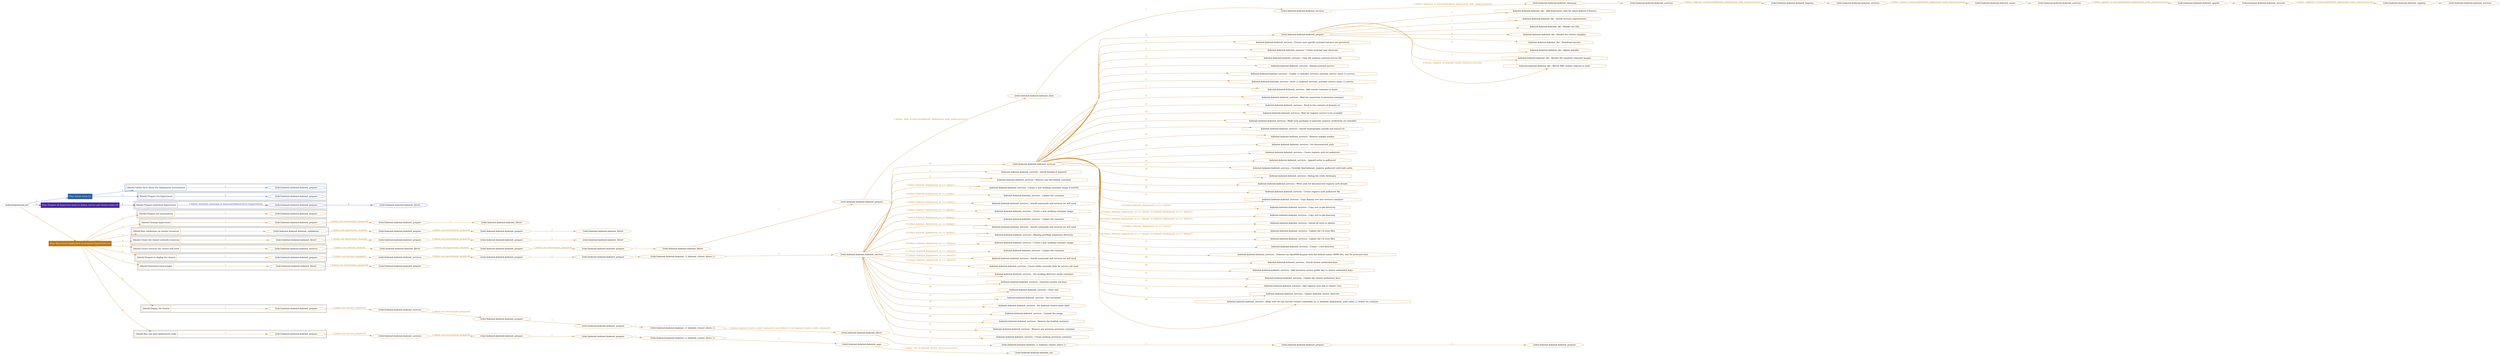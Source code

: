 digraph {
	graph [concentrate=true ordering=in rankdir=LR ratio=fill]
	edge [esep=5 sep=10]
	"kubeinit/playbook.yml" [id=root_node style=dotted]
	play_d1a417ca [label="Play: Initial setup (1)" color="#2660a6" fontcolor="#ffffff" id=play_d1a417ca shape=box style=filled tooltip=localhost]
	"kubeinit/playbook.yml" -> play_d1a417ca [label="1 " color="#2660a6" fontcolor="#2660a6" id=edge_9ac22b1f labeltooltip="1 " tooltip="1 "]
	subgraph "kubeinit.kubeinit.kubeinit_prepare" {
		role_f013514a [label="[role] kubeinit.kubeinit.kubeinit_prepare" color="#2660a6" id=role_f013514a tooltip="kubeinit.kubeinit.kubeinit_prepare"]
	}
	subgraph "kubeinit.kubeinit.kubeinit_prepare" {
		role_ce032a82 [label="[role] kubeinit.kubeinit.kubeinit_prepare" color="#2660a6" id=role_ce032a82 tooltip="kubeinit.kubeinit.kubeinit_prepare"]
	}
	subgraph "Play: Initial setup (1)" {
		play_d1a417ca -> block_bb28e312 [label=1 color="#2660a6" fontcolor="#2660a6" id=edge_906eb0ee labeltooltip=1 tooltip=1]
		subgraph cluster_block_bb28e312 {
			block_bb28e312 [label="[block] Gather facts about the deployment environment" color="#2660a6" id=block_bb28e312 labeltooltip="Gather facts about the deployment environment" shape=box tooltip="Gather facts about the deployment environment"]
			block_bb28e312 -> role_f013514a [label="1 " color="#2660a6" fontcolor="#2660a6" id=edge_a0794f05 labeltooltip="1 " tooltip="1 "]
		}
		play_d1a417ca -> block_343ea423 [label=2 color="#2660a6" fontcolor="#2660a6" id=edge_5ce91ee9 labeltooltip=2 tooltip=2]
		subgraph cluster_block_343ea423 {
			block_343ea423 [label="[block] Prepare the hypervisors" color="#2660a6" id=block_343ea423 labeltooltip="Prepare the hypervisors" shape=box tooltip="Prepare the hypervisors"]
			block_343ea423 -> role_ce032a82 [label="1 " color="#2660a6" fontcolor="#2660a6" id=edge_d4db0c37 labeltooltip="1 " tooltip="1 "]
		}
	}
	play_4a6db826 [label="Play: Prepare all hypervisor hosts to deploy service and cluster nodes (0)" color="#4724a8" fontcolor="#ffffff" id=play_4a6db826 shape=box style=filled tooltip="Play: Prepare all hypervisor hosts to deploy service and cluster nodes (0)"]
	"kubeinit/playbook.yml" -> play_4a6db826 [label="2 " color="#4724a8" fontcolor="#4724a8" id=edge_abadcaf1 labeltooltip="2 " tooltip="2 "]
	subgraph "kubeinit.kubeinit.kubeinit_libvirt" {
		role_4e35cb6a [label="[role] kubeinit.kubeinit.kubeinit_libvirt" color="#4724a8" id=role_4e35cb6a tooltip="kubeinit.kubeinit.kubeinit_libvirt"]
	}
	subgraph "kubeinit.kubeinit.kubeinit_prepare" {
		role_6552f05c [label="[role] kubeinit.kubeinit.kubeinit_prepare" color="#4724a8" id=role_6552f05c tooltip="kubeinit.kubeinit.kubeinit_prepare"]
		role_6552f05c -> role_4e35cb6a [label="1 " color="#4724a8" fontcolor="#4724a8" id=edge_49eaf62c labeltooltip="1 " tooltip="1 "]
	}
	subgraph "Play: Prepare all hypervisor hosts to deploy service and cluster nodes (0)" {
		play_4a6db826 -> block_adbc31cf [label=1 color="#4724a8" fontcolor="#4724a8" id=edge_2f7c8696 labeltooltip=1 tooltip=1]
		subgraph cluster_block_adbc31cf {
			block_adbc31cf [label="[block] Prepare individual hypervisors" color="#4724a8" id=block_adbc31cf labeltooltip="Prepare individual hypervisors" shape=box tooltip="Prepare individual hypervisors"]
			block_adbc31cf -> role_6552f05c [label="1 [when: inventory_hostname in hostvars['kubeinit-facts'].hypervisors]" color="#4724a8" fontcolor="#4724a8" id=edge_50b0e6ad labeltooltip="1 [when: inventory_hostname in hostvars['kubeinit-facts'].hypervisors]" tooltip="1 [when: inventory_hostname in hostvars['kubeinit-facts'].hypervisors]"]
		}
	}
	play_9275c2c0 [label="Play: Run cluster deployment on prepared hypervisors (1)" color="#bf790d" fontcolor="#ffffff" id=play_9275c2c0 shape=box style=filled tooltip=localhost]
	"kubeinit/playbook.yml" -> play_9275c2c0 [label="3 " color="#bf790d" fontcolor="#bf790d" id=edge_8f35519a labeltooltip="3 " tooltip="3 "]
	subgraph "kubeinit.kubeinit.kubeinit_prepare" {
		role_8e9dc48c [label="[role] kubeinit.kubeinit.kubeinit_prepare" color="#bf790d" id=role_8e9dc48c tooltip="kubeinit.kubeinit.kubeinit_prepare"]
	}
	subgraph "kubeinit.kubeinit.kubeinit_libvirt" {
		role_ebea416b [label="[role] kubeinit.kubeinit.kubeinit_libvirt" color="#bf790d" id=role_ebea416b tooltip="kubeinit.kubeinit.kubeinit_libvirt"]
	}
	subgraph "kubeinit.kubeinit.kubeinit_prepare" {
		role_ac2c7cbf [label="[role] kubeinit.kubeinit.kubeinit_prepare" color="#bf790d" id=role_ac2c7cbf tooltip="kubeinit.kubeinit.kubeinit_prepare"]
		role_ac2c7cbf -> role_ebea416b [label="1 " color="#bf790d" fontcolor="#bf790d" id=edge_0bdf7dee labeltooltip="1 " tooltip="1 "]
	}
	subgraph "kubeinit.kubeinit.kubeinit_prepare" {
		role_3e6cc435 [label="[role] kubeinit.kubeinit.kubeinit_prepare" color="#bf790d" id=role_3e6cc435 tooltip="kubeinit.kubeinit.kubeinit_prepare"]
		role_3e6cc435 -> role_ac2c7cbf [label="1 [when: not environment_prepared]" color="#bf790d" fontcolor="#bf790d" id=edge_4f0d7220 labeltooltip="1 [when: not environment_prepared]" tooltip="1 [when: not environment_prepared]"]
	}
	subgraph "kubeinit.kubeinit.kubeinit_libvirt" {
		role_046b2318 [label="[role] kubeinit.kubeinit.kubeinit_libvirt" color="#bf790d" id=role_046b2318 tooltip="kubeinit.kubeinit.kubeinit_libvirt"]
	}
	subgraph "kubeinit.kubeinit.kubeinit_prepare" {
		role_091b2afd [label="[role] kubeinit.kubeinit.kubeinit_prepare" color="#bf790d" id=role_091b2afd tooltip="kubeinit.kubeinit.kubeinit_prepare"]
		role_091b2afd -> role_046b2318 [label="1 " color="#bf790d" fontcolor="#bf790d" id=edge_e05f3675 labeltooltip="1 " tooltip="1 "]
	}
	subgraph "kubeinit.kubeinit.kubeinit_prepare" {
		role_030a5e5b [label="[role] kubeinit.kubeinit.kubeinit_prepare" color="#bf790d" id=role_030a5e5b tooltip="kubeinit.kubeinit.kubeinit_prepare"]
		role_030a5e5b -> role_091b2afd [label="1 [when: not environment_prepared]" color="#bf790d" fontcolor="#bf790d" id=edge_ba5cae65 labeltooltip="1 [when: not environment_prepared]" tooltip="1 [when: not environment_prepared]"]
	}
	subgraph "kubeinit.kubeinit.kubeinit_validations" {
		role_52b10562 [label="[role] kubeinit.kubeinit.kubeinit_validations" color="#bf790d" id=role_52b10562 tooltip="kubeinit.kubeinit.kubeinit_validations"]
		role_52b10562 -> role_030a5e5b [label="1 [when: not hypervisors_cleaned]" color="#bf790d" fontcolor="#bf790d" id=edge_42da62bf labeltooltip="1 [when: not hypervisors_cleaned]" tooltip="1 [when: not hypervisors_cleaned]"]
	}
	subgraph "kubeinit.kubeinit.kubeinit_libvirt" {
		role_626482ca [label="[role] kubeinit.kubeinit.kubeinit_libvirt" color="#bf790d" id=role_626482ca tooltip="kubeinit.kubeinit.kubeinit_libvirt"]
	}
	subgraph "kubeinit.kubeinit.kubeinit_prepare" {
		role_51a92634 [label="[role] kubeinit.kubeinit.kubeinit_prepare" color="#bf790d" id=role_51a92634 tooltip="kubeinit.kubeinit.kubeinit_prepare"]
		role_51a92634 -> role_626482ca [label="1 " color="#bf790d" fontcolor="#bf790d" id=edge_c1b79782 labeltooltip="1 " tooltip="1 "]
	}
	subgraph "kubeinit.kubeinit.kubeinit_prepare" {
		role_32e736f0 [label="[role] kubeinit.kubeinit.kubeinit_prepare" color="#bf790d" id=role_32e736f0 tooltip="kubeinit.kubeinit.kubeinit_prepare"]
		role_32e736f0 -> role_51a92634 [label="1 [when: not environment_prepared]" color="#bf790d" fontcolor="#bf790d" id=edge_783d7b3c labeltooltip="1 [when: not environment_prepared]" tooltip="1 [when: not environment_prepared]"]
	}
	subgraph "kubeinit.kubeinit.kubeinit_libvirt" {
		role_b76f21e0 [label="[role] kubeinit.kubeinit.kubeinit_libvirt" color="#bf790d" id=role_b76f21e0 tooltip="kubeinit.kubeinit.kubeinit_libvirt"]
		role_b76f21e0 -> role_32e736f0 [label="1 [when: not hypervisors_cleaned]" color="#bf790d" fontcolor="#bf790d" id=edge_ffe32cf1 labeltooltip="1 [when: not hypervisors_cleaned]" tooltip="1 [when: not hypervisors_cleaned]"]
	}
	subgraph "kubeinit.kubeinit.kubeinit_services" {
		role_b19c0fb1 [label="[role] kubeinit.kubeinit.kubeinit_services" color="#bf790d" id=role_b19c0fb1 tooltip="kubeinit.kubeinit.kubeinit_services"]
	}
	subgraph "kubeinit.kubeinit.kubeinit_registry" {
		role_b717af12 [label="[role] kubeinit.kubeinit.kubeinit_registry" color="#bf790d" id=role_b717af12 tooltip="kubeinit.kubeinit.kubeinit_registry"]
		role_b717af12 -> role_b19c0fb1 [label="1 " color="#bf790d" fontcolor="#bf790d" id=edge_53009126 labeltooltip="1 " tooltip="1 "]
	}
	subgraph "kubeinit.kubeinit.kubeinit_services" {
		role_e7aaaf78 [label="[role] kubeinit.kubeinit.kubeinit_services" color="#bf790d" id=role_e7aaaf78 tooltip="kubeinit.kubeinit.kubeinit_services"]
		role_e7aaaf78 -> role_b717af12 [label="1 [when: 'registry' in hostvars[kubeinit_deployment_node_name].services]" color="#bf790d" fontcolor="#bf790d" id=edge_71e0df00 labeltooltip="1 [when: 'registry' in hostvars[kubeinit_deployment_node_name].services]" tooltip="1 [when: 'registry' in hostvars[kubeinit_deployment_node_name].services]"]
	}
	subgraph "kubeinit.kubeinit.kubeinit_apache" {
		role_cfb25618 [label="[role] kubeinit.kubeinit.kubeinit_apache" color="#bf790d" id=role_cfb25618 tooltip="kubeinit.kubeinit.kubeinit_apache"]
		role_cfb25618 -> role_e7aaaf78 [label="1 " color="#bf790d" fontcolor="#bf790d" id=edge_5fd8f7d4 labeltooltip="1 " tooltip="1 "]
	}
	subgraph "kubeinit.kubeinit.kubeinit_services" {
		role_fb95f319 [label="[role] kubeinit.kubeinit.kubeinit_services" color="#bf790d" id=role_fb95f319 tooltip="kubeinit.kubeinit.kubeinit_services"]
		role_fb95f319 -> role_cfb25618 [label="1 [when: 'apache' in hostvars[kubeinit_deployment_node_name].services]" color="#bf790d" fontcolor="#bf790d" id=edge_78350635 labeltooltip="1 [when: 'apache' in hostvars[kubeinit_deployment_node_name].services]" tooltip="1 [when: 'apache' in hostvars[kubeinit_deployment_node_name].services]"]
	}
	subgraph "kubeinit.kubeinit.kubeinit_nexus" {
		role_eafdd5a3 [label="[role] kubeinit.kubeinit.kubeinit_nexus" color="#bf790d" id=role_eafdd5a3 tooltip="kubeinit.kubeinit.kubeinit_nexus"]
		role_eafdd5a3 -> role_fb95f319 [label="1 " color="#bf790d" fontcolor="#bf790d" id=edge_ccb96047 labeltooltip="1 " tooltip="1 "]
	}
	subgraph "kubeinit.kubeinit.kubeinit_services" {
		role_663c6072 [label="[role] kubeinit.kubeinit.kubeinit_services" color="#bf790d" id=role_663c6072 tooltip="kubeinit.kubeinit.kubeinit_services"]
		role_663c6072 -> role_eafdd5a3 [label="1 [when: 'nexus' in hostvars[kubeinit_deployment_node_name].services]" color="#bf790d" fontcolor="#bf790d" id=edge_cf9dca63 labeltooltip="1 [when: 'nexus' in hostvars[kubeinit_deployment_node_name].services]" tooltip="1 [when: 'nexus' in hostvars[kubeinit_deployment_node_name].services]"]
	}
	subgraph "kubeinit.kubeinit.kubeinit_haproxy" {
		role_e9f50c75 [label="[role] kubeinit.kubeinit.kubeinit_haproxy" color="#bf790d" id=role_e9f50c75 tooltip="kubeinit.kubeinit.kubeinit_haproxy"]
		role_e9f50c75 -> role_663c6072 [label="1 " color="#bf790d" fontcolor="#bf790d" id=edge_6572233c labeltooltip="1 " tooltip="1 "]
	}
	subgraph "kubeinit.kubeinit.kubeinit_services" {
		role_c61cfacc [label="[role] kubeinit.kubeinit.kubeinit_services" color="#bf790d" id=role_c61cfacc tooltip="kubeinit.kubeinit.kubeinit_services"]
		role_c61cfacc -> role_e9f50c75 [label="1 [when: 'haproxy' in hostvars[kubeinit_deployment_node_name].services]" color="#bf790d" fontcolor="#bf790d" id=edge_64f51462 labeltooltip="1 [when: 'haproxy' in hostvars[kubeinit_deployment_node_name].services]" tooltip="1 [when: 'haproxy' in hostvars[kubeinit_deployment_node_name].services]"]
	}
	subgraph "kubeinit.kubeinit.kubeinit_dnsmasq" {
		role_cf736d50 [label="[role] kubeinit.kubeinit.kubeinit_dnsmasq" color="#bf790d" id=role_cf736d50 tooltip="kubeinit.kubeinit.kubeinit_dnsmasq"]
		role_cf736d50 -> role_c61cfacc [label="1 " color="#bf790d" fontcolor="#bf790d" id=edge_3077a687 labeltooltip="1 " tooltip="1 "]
	}
	subgraph "kubeinit.kubeinit.kubeinit_services" {
		role_578311a0 [label="[role] kubeinit.kubeinit.kubeinit_services" color="#bf790d" id=role_578311a0 tooltip="kubeinit.kubeinit.kubeinit_services"]
		role_578311a0 -> role_cf736d50 [label="1 [when: 'dnsmasq' in hostvars[kubeinit_deployment_node_name].services]" color="#bf790d" fontcolor="#bf790d" id=edge_0e2f263e labeltooltip="1 [when: 'dnsmasq' in hostvars[kubeinit_deployment_node_name].services]" tooltip="1 [when: 'dnsmasq' in hostvars[kubeinit_deployment_node_name].services]"]
	}
	subgraph "kubeinit.kubeinit.kubeinit_bind" {
		role_3f701779 [label="[role] kubeinit.kubeinit.kubeinit_bind" color="#bf790d" id=role_3f701779 tooltip="kubeinit.kubeinit.kubeinit_bind"]
		role_3f701779 -> role_578311a0 [label="1 " color="#bf790d" fontcolor="#bf790d" id=edge_4e773623 labeltooltip="1 " tooltip="1 "]
	}
	subgraph "kubeinit.kubeinit.kubeinit_prepare" {
		role_cd014379 [label="[role] kubeinit.kubeinit.kubeinit_prepare" color="#bf790d" id=role_cd014379 tooltip="kubeinit.kubeinit.kubeinit_prepare"]
		role_cd014379 -> role_3f701779 [label="1 [when: 'bind' in hostvars[kubeinit_deployment_node_name].services]" color="#bf790d" fontcolor="#bf790d" id=edge_939bb13c labeltooltip="1 [when: 'bind' in hostvars[kubeinit_deployment_node_name].services]" tooltip="1 [when: 'bind' in hostvars[kubeinit_deployment_node_name].services]"]
	}
	subgraph "kubeinit.kubeinit.kubeinit_libvirt" {
		role_c985c812 [label="[role] kubeinit.kubeinit.kubeinit_libvirt" color="#bf790d" id=role_c985c812 tooltip="kubeinit.kubeinit.kubeinit_libvirt"]
		role_c985c812 -> role_cd014379 [label="1 " color="#bf790d" fontcolor="#bf790d" id=edge_857b49e9 labeltooltip="1 " tooltip="1 "]
	}
	subgraph "kubeinit.kubeinit.kubeinit_prepare" {
		role_f9530ed2 [label="[role] kubeinit.kubeinit.kubeinit_prepare" color="#bf790d" id=role_f9530ed2 tooltip="kubeinit.kubeinit.kubeinit_prepare"]
		role_f9530ed2 -> role_c985c812 [label="1 " color="#bf790d" fontcolor="#bf790d" id=edge_e0fe2fce labeltooltip="1 " tooltip="1 "]
	}
	subgraph "kubeinit.kubeinit.kubeinit_prepare" {
		role_6455df98 [label="[role] kubeinit.kubeinit.kubeinit_prepare" color="#bf790d" id=role_6455df98 tooltip="kubeinit.kubeinit.kubeinit_prepare"]
		role_6455df98 -> role_f9530ed2 [label="1 [when: not environment_prepared]" color="#bf790d" fontcolor="#bf790d" id=edge_9c269c22 labeltooltip="1 [when: not environment_prepared]" tooltip="1 [when: not environment_prepared]"]
	}
	subgraph "kubeinit.kubeinit.kubeinit_libvirt" {
		role_0b29da79 [label="[role] kubeinit.kubeinit.kubeinit_libvirt" color="#bf790d" id=role_0b29da79 tooltip="kubeinit.kubeinit.kubeinit_libvirt"]
		role_0b29da79 -> role_6455df98 [label="1 [when: not hypervisors_cleaned]" color="#bf790d" fontcolor="#bf790d" id=edge_4ed86b9f labeltooltip="1 [when: not hypervisors_cleaned]" tooltip="1 [when: not hypervisors_cleaned]"]
	}
	subgraph "kubeinit.kubeinit.kubeinit_services" {
		role_00c71150 [label="[role] kubeinit.kubeinit.kubeinit_services" color="#bf790d" id=role_00c71150 tooltip="kubeinit.kubeinit.kubeinit_services"]
		role_00c71150 -> role_0b29da79 [label="1 [when: not network_created]" color="#bf790d" fontcolor="#bf790d" id=edge_d6fb06cb labeltooltip="1 [when: not network_created]" tooltip="1 [when: not network_created]"]
	}
	subgraph "kubeinit.kubeinit.kubeinit_prepare" {
		role_352c5a40 [label="[role] kubeinit.kubeinit.kubeinit_prepare" color="#bf790d" id=role_352c5a40 tooltip="kubeinit.kubeinit.kubeinit_prepare"]
		task_21afb1cd [label="kubeinit.kubeinit.kubeinit_rke : Add kubernetes repo for latest kubectl (Ubuntu)" color="#bf790d" id=task_21afb1cd shape=octagon tooltip="kubeinit.kubeinit.kubeinit_rke : Add kubernetes repo for latest kubectl (Ubuntu)"]
		role_352c5a40 -> task_21afb1cd [label="1 " color="#bf790d" fontcolor="#bf790d" id=edge_6ca94dc8 labeltooltip="1 " tooltip="1 "]
		task_d45f8ba3 [label="kubeinit.kubeinit.kubeinit_rke : Install services requirements" color="#bf790d" id=task_d45f8ba3 shape=octagon tooltip="kubeinit.kubeinit.kubeinit_rke : Install services requirements"]
		role_352c5a40 -> task_d45f8ba3 [label="2 " color="#bf790d" fontcolor="#bf790d" id=edge_594a6b97 labeltooltip="2 " tooltip="2 "]
		task_19745140 [label="kubeinit.kubeinit.kubeinit_rke : Render net info" color="#bf790d" id=task_19745140 shape=octagon tooltip="kubeinit.kubeinit.kubeinit_rke : Render net info"]
		role_352c5a40 -> task_19745140 [label="3 " color="#bf790d" fontcolor="#bf790d" id=edge_71bd6291 labeltooltip="3 " tooltip="3 "]
		task_fc3fe664 [label="kubeinit.kubeinit.kubeinit_rke : Render the cluster template" color="#bf790d" id=task_fc3fe664 shape=octagon tooltip="kubeinit.kubeinit.kubeinit_rke : Render the cluster template"]
		role_352c5a40 -> task_fc3fe664 [label="4 " color="#bf790d" fontcolor="#bf790d" id=edge_0b4622e6 labeltooltip="4 " tooltip="4 "]
		task_0b8f0dd0 [label="kubeinit.kubeinit.kubeinit_rke : Download rancher" color="#bf790d" id=task_0b8f0dd0 shape=octagon tooltip="kubeinit.kubeinit.kubeinit_rke : Download rancher"]
		role_352c5a40 -> task_0b8f0dd0 [label="5 " color="#bf790d" fontcolor="#bf790d" id=edge_cc199c04 labeltooltip="5 " tooltip="5 "]
		task_7fe9318c [label="kubeinit.kubeinit.kubeinit_rke : Adjust installer" color="#bf790d" id=task_7fe9318c shape=octagon tooltip="kubeinit.kubeinit.kubeinit_rke : Adjust installer"]
		role_352c5a40 -> task_7fe9318c [label="6 " color="#bf790d" fontcolor="#bf790d" id=edge_a952afb3 labeltooltip="6 " tooltip="6 "]
		task_17faaf8d [label="kubeinit.kubeinit.kubeinit_rke : Render the required container images" color="#bf790d" id=task_17faaf8d shape=octagon tooltip="kubeinit.kubeinit.kubeinit_rke : Render the required container images"]
		role_352c5a40 -> task_17faaf8d [label="7 " color="#bf790d" fontcolor="#bf790d" id=edge_f8d012e2 labeltooltip="7 " tooltip="7 "]
		task_ebde6644 [label="kubeinit.kubeinit.kubeinit_rke : Mirror RKE remote registry to local" color="#bf790d" id=task_ebde6644 shape=octagon tooltip="kubeinit.kubeinit.kubeinit_rke : Mirror RKE remote registry to local"]
		role_352c5a40 -> task_ebde6644 [label="8 [when: 'registry' in kubeinit_cluster_hostvars.services]" color="#bf790d" fontcolor="#bf790d" id=edge_db38634f labeltooltip="8 [when: 'registry' in kubeinit_cluster_hostvars.services]" tooltip="8 [when: 'registry' in kubeinit_cluster_hostvars.services]"]
	}
	subgraph "kubeinit.kubeinit.kubeinit_services" {
		role_ba64c2dc [label="[role] kubeinit.kubeinit.kubeinit_services" color="#bf790d" id=role_ba64c2dc tooltip="kubeinit.kubeinit.kubeinit_services"]
		task_0450308c [label="kubeinit.kubeinit.kubeinit_services : Ensure user specific systemd instance are persistent" color="#bf790d" id=task_0450308c shape=octagon tooltip="kubeinit.kubeinit.kubeinit_services : Ensure user specific systemd instance are persistent"]
		role_ba64c2dc -> task_0450308c [label="1 " color="#bf790d" fontcolor="#bf790d" id=edge_29a90094 labeltooltip="1 " tooltip="1 "]
		task_aad8eb37 [label="kubeinit.kubeinit.kubeinit_services : Create systemd user directory" color="#bf790d" id=task_aad8eb37 shape=octagon tooltip="kubeinit.kubeinit.kubeinit_services : Create systemd user directory"]
		role_ba64c2dc -> task_aad8eb37 [label="2 " color="#bf790d" fontcolor="#bf790d" id=edge_5b4239ba labeltooltip="2 " tooltip="2 "]
		task_af974efd [label="kubeinit.kubeinit.kubeinit_services : Copy the podman systemd service file" color="#bf790d" id=task_af974efd shape=octagon tooltip="kubeinit.kubeinit.kubeinit_services : Copy the podman systemd service file"]
		role_ba64c2dc -> task_af974efd [label="3 " color="#bf790d" fontcolor="#bf790d" id=edge_828ead3c labeltooltip="3 " tooltip="3 "]
		task_92f97235 [label="kubeinit.kubeinit.kubeinit_services : Reload systemd service" color="#bf790d" id=task_92f97235 shape=octagon tooltip="kubeinit.kubeinit.kubeinit_services : Reload systemd service"]
		role_ba64c2dc -> task_92f97235 [label="4 " color="#bf790d" fontcolor="#bf790d" id=edge_55d6162c labeltooltip="4 " tooltip="4 "]
		task_5c58b1d7 [label="kubeinit.kubeinit.kubeinit_services : Enable {{ kubeinit_services_systemd_service_name }}.service" color="#bf790d" id=task_5c58b1d7 shape=octagon tooltip="kubeinit.kubeinit.kubeinit_services : Enable {{ kubeinit_services_systemd_service_name }}.service"]
		role_ba64c2dc -> task_5c58b1d7 [label="5 " color="#bf790d" fontcolor="#bf790d" id=edge_89298f49 labeltooltip="5 " tooltip="5 "]
		task_f7747030 [label="kubeinit.kubeinit.kubeinit_services : Start {{ kubeinit_services_systemd_service_name }}.service" color="#bf790d" id=task_f7747030 shape=octagon tooltip="kubeinit.kubeinit.kubeinit_services : Start {{ kubeinit_services_systemd_service_name }}.service"]
		role_ba64c2dc -> task_f7747030 [label="6 " color="#bf790d" fontcolor="#bf790d" id=edge_28b64882 labeltooltip="6 " tooltip="6 "]
		task_018426ab [label="kubeinit.kubeinit.kubeinit_services : Add remote container to hosts" color="#bf790d" id=task_018426ab shape=octagon tooltip="kubeinit.kubeinit.kubeinit_services : Add remote container to hosts"]
		role_ba64c2dc -> task_018426ab [label="7 " color="#bf790d" fontcolor="#bf790d" id=edge_c9ea2b06 labeltooltip="7 " tooltip="7 "]
		task_7a85c71b [label="kubeinit.kubeinit.kubeinit_services : Wait for connection to provision container" color="#bf790d" id=task_7a85c71b shape=octagon tooltip="kubeinit.kubeinit.kubeinit_services : Wait for connection to provision container"]
		role_ba64c2dc -> task_7a85c71b [label="8 " color="#bf790d" fontcolor="#bf790d" id=edge_5bdc8591 labeltooltip="8 " tooltip="8 "]
		task_ea0aa757 [label="kubeinit.kubeinit.kubeinit_services : Read in the contents of domain.crt" color="#bf790d" id=task_ea0aa757 shape=octagon tooltip="kubeinit.kubeinit.kubeinit_services : Read in the contents of domain.crt"]
		role_ba64c2dc -> task_ea0aa757 [label="9 " color="#bf790d" fontcolor="#bf790d" id=edge_1202b4ca labeltooltip="9 " tooltip="9 "]
		task_96714a17 [label="kubeinit.kubeinit.kubeinit_services : Wait for registry service to be available" color="#bf790d" id=task_96714a17 shape=octagon tooltip="kubeinit.kubeinit.kubeinit_services : Wait for registry service to be available"]
		role_ba64c2dc -> task_96714a17 [label="10 " color="#bf790d" fontcolor="#bf790d" id=edge_2d720da4 labeltooltip="10 " tooltip="10 "]
		task_fe051b85 [label="kubeinit.kubeinit.kubeinit_services : Make sure packages to generate registry credentials are installed" color="#bf790d" id=task_fe051b85 shape=octagon tooltip="kubeinit.kubeinit.kubeinit_services : Make sure packages to generate registry credentials are installed"]
		role_ba64c2dc -> task_fe051b85 [label="11 " color="#bf790d" fontcolor="#bf790d" id=edge_03ad4b3a labeltooltip="11 " tooltip="11 "]
		task_4a43ca7d [label="kubeinit.kubeinit.kubeinit_services : Install cryptography, passlib and nexus3-cli" color="#bf790d" id=task_4a43ca7d shape=octagon tooltip="kubeinit.kubeinit.kubeinit_services : Install cryptography, passlib and nexus3-cli"]
		role_ba64c2dc -> task_4a43ca7d [label="12 " color="#bf790d" fontcolor="#bf790d" id=edge_a7b132f3 labeltooltip="12 " tooltip="12 "]
		task_502416d6 [label="kubeinit.kubeinit.kubeinit_services : Remove nologin marker" color="#bf790d" id=task_502416d6 shape=octagon tooltip="kubeinit.kubeinit.kubeinit_services : Remove nologin marker"]
		role_ba64c2dc -> task_502416d6 [label="13 " color="#bf790d" fontcolor="#bf790d" id=edge_cc3cee3b labeltooltip="13 " tooltip="13 "]
		task_f419ce75 [label="kubeinit.kubeinit.kubeinit_services : Set disconnected_auth" color="#bf790d" id=task_f419ce75 shape=octagon tooltip="kubeinit.kubeinit.kubeinit_services : Set disconnected_auth"]
		role_ba64c2dc -> task_f419ce75 [label="14 " color="#bf790d" fontcolor="#bf790d" id=edge_c0641d01 labeltooltip="14 " tooltip="14 "]
		task_c53e7b4a [label="kubeinit.kubeinit.kubeinit_services : Create registry auth for pullsecret" color="#bf790d" id=task_c53e7b4a shape=octagon tooltip="kubeinit.kubeinit.kubeinit_services : Create registry auth for pullsecret"]
		role_ba64c2dc -> task_c53e7b4a [label="15 " color="#bf790d" fontcolor="#bf790d" id=edge_e3143b9a labeltooltip="15 " tooltip="15 "]
		task_9e34f103 [label="kubeinit.kubeinit.kubeinit_services : Append auths to pullsecret" color="#bf790d" id=task_9e34f103 shape=octagon tooltip="kubeinit.kubeinit.kubeinit_services : Append auths to pullsecret"]
		role_ba64c2dc -> task_9e34f103 [label="16 " color="#bf790d" fontcolor="#bf790d" id=edge_a48d7cca labeltooltip="16 " tooltip="16 "]
		task_ae87cad6 [label="kubeinit.kubeinit.kubeinit_services : Override final kubeinit_registry_pullsecret with both auths" color="#bf790d" id=task_ae87cad6 shape=octagon tooltip="kubeinit.kubeinit.kubeinit_services : Override final kubeinit_registry_pullsecret with both auths"]
		role_ba64c2dc -> task_ae87cad6 [label="17 " color="#bf790d" fontcolor="#bf790d" id=edge_ba6fb56a labeltooltip="17 " tooltip="17 "]
		task_c5743753 [label="kubeinit.kubeinit.kubeinit_services : Debug the creds dictionary" color="#bf790d" id=task_c5743753 shape=octagon tooltip="kubeinit.kubeinit.kubeinit_services : Debug the creds dictionary"]
		role_ba64c2dc -> task_c5743753 [label="18 " color="#bf790d" fontcolor="#bf790d" id=edge_50167333 labeltooltip="18 " tooltip="18 "]
		task_7fa624e9 [label="kubeinit.kubeinit.kubeinit_services : Write auth for disconnected registry auth details" color="#bf790d" id=task_7fa624e9 shape=octagon tooltip="kubeinit.kubeinit.kubeinit_services : Write auth for disconnected registry auth details"]
		role_ba64c2dc -> task_7fa624e9 [label="19 " color="#bf790d" fontcolor="#bf790d" id=edge_0b31b0bd labeltooltip="19 " tooltip="19 "]
		task_186ccdc7 [label="kubeinit.kubeinit.kubeinit_services : Create registry auth pullsecret file" color="#bf790d" id=task_186ccdc7 shape=octagon tooltip="kubeinit.kubeinit.kubeinit_services : Create registry auth pullsecret file"]
		role_ba64c2dc -> task_186ccdc7 [label="20 " color="#bf790d" fontcolor="#bf790d" id=edge_c7d6cd47 labeltooltip="20 " tooltip="20 "]
		task_e10099c3 [label="kubeinit.kubeinit.kubeinit_services : Copy domain cert into services container" color="#bf790d" id=task_e10099c3 shape=octagon tooltip="kubeinit.kubeinit.kubeinit_services : Copy domain cert into services container"]
		role_ba64c2dc -> task_e10099c3 [label="21 " color="#bf790d" fontcolor="#bf790d" id=edge_87d2df86 labeltooltip="21 " tooltip="21 "]
		task_1edc79ce [label="kubeinit.kubeinit.kubeinit_services : Copy cert to pki directory" color="#bf790d" id=task_1edc79ce shape=octagon tooltip="kubeinit.kubeinit.kubeinit_services : Copy cert to pki directory"]
		role_ba64c2dc -> task_1edc79ce [label="22 [when: kubeinit_deployment_os == 'centos']" color="#bf790d" fontcolor="#bf790d" id=edge_4e50940c labeltooltip="22 [when: kubeinit_deployment_os == 'centos']" tooltip="22 [when: kubeinit_deployment_os == 'centos']"]
		task_42caf04c [label="kubeinit.kubeinit.kubeinit_services : Copy cert to pki directory" color="#bf790d" id=task_42caf04c shape=octagon tooltip="kubeinit.kubeinit.kubeinit_services : Copy cert to pki directory"]
		role_ba64c2dc -> task_42caf04c [label="23 [when: kubeinit_deployment_os == 'ubuntu' or kubeinit_deployment_os == 'debian']" color="#bf790d" fontcolor="#bf790d" id=edge_856880e3 labeltooltip="23 [when: kubeinit_deployment_os == 'ubuntu' or kubeinit_deployment_os == 'debian']" tooltip="23 [when: kubeinit_deployment_os == 'ubuntu' or kubeinit_deployment_os == 'debian']"]
		task_4e630859 [label="kubeinit.kubeinit.kubeinit_services : Install all certs in ubuntu" color="#bf790d" id=task_4e630859 shape=octagon tooltip="kubeinit.kubeinit.kubeinit_services : Install all certs in ubuntu"]
		role_ba64c2dc -> task_4e630859 [label="24 [when: kubeinit_deployment_os == 'ubuntu' or kubeinit_deployment_os == 'debian']" color="#bf790d" fontcolor="#bf790d" id=edge_92b2df3a labeltooltip="24 [when: kubeinit_deployment_os == 'ubuntu' or kubeinit_deployment_os == 'debian']" tooltip="24 [when: kubeinit_deployment_os == 'ubuntu' or kubeinit_deployment_os == 'debian']"]
		task_d877eece [label="kubeinit.kubeinit.kubeinit_services : Update the CA trust files" color="#bf790d" id=task_d877eece shape=octagon tooltip="kubeinit.kubeinit.kubeinit_services : Update the CA trust files"]
		role_ba64c2dc -> task_d877eece [label="25 [when: kubeinit_deployment_os == 'centos']" color="#bf790d" fontcolor="#bf790d" id=edge_a992c9ed labeltooltip="25 [when: kubeinit_deployment_os == 'centos']" tooltip="25 [when: kubeinit_deployment_os == 'centos']"]
		task_a95d4918 [label="kubeinit.kubeinit.kubeinit_services : Update the CA trust files" color="#bf790d" id=task_a95d4918 shape=octagon tooltip="kubeinit.kubeinit.kubeinit_services : Update the CA trust files"]
		role_ba64c2dc -> task_a95d4918 [label="26 [when: kubeinit_deployment_os == 'ubuntu' or kubeinit_deployment_os == 'debian']" color="#bf790d" fontcolor="#bf790d" id=edge_d7ee56b2 labeltooltip="26 [when: kubeinit_deployment_os == 'ubuntu' or kubeinit_deployment_os == 'debian']" tooltip="26 [when: kubeinit_deployment_os == 'ubuntu' or kubeinit_deployment_os == 'debian']"]
		task_faf436bc [label="kubeinit.kubeinit.kubeinit_services : Create ~/.ssh directory" color="#bf790d" id=task_faf436bc shape=octagon tooltip="kubeinit.kubeinit.kubeinit_services : Create ~/.ssh directory"]
		role_ba64c2dc -> task_faf436bc [label="27 " color="#bf790d" fontcolor="#bf790d" id=edge_b829a8ee labeltooltip="27 " tooltip="27 "]
		task_2b34d15d [label="kubeinit.kubeinit.kubeinit_services : Generate an OpenSSH keypair with the default values (4096 bits, rsa) for provision host" color="#bf790d" id=task_2b34d15d shape=octagon tooltip="kubeinit.kubeinit.kubeinit_services : Generate an OpenSSH keypair with the default values (4096 bits, rsa) for provision host"]
		role_ba64c2dc -> task_2b34d15d [label="28 " color="#bf790d" fontcolor="#bf790d" id=edge_7adac2ef labeltooltip="28 " tooltip="28 "]
		task_738bffbc [label="kubeinit.kubeinit.kubeinit_services : Install cluster authorized keys" color="#bf790d" id=task_738bffbc shape=octagon tooltip="kubeinit.kubeinit.kubeinit_services : Install cluster authorized keys"]
		role_ba64c2dc -> task_738bffbc [label="29 " color="#bf790d" fontcolor="#bf790d" id=edge_ebfce935 labeltooltip="29 " tooltip="29 "]
		task_a88fd102 [label="kubeinit.kubeinit.kubeinit_services : Add provision service public key to cluster authorized_keys" color="#bf790d" id=task_a88fd102 shape=octagon tooltip="kubeinit.kubeinit.kubeinit_services : Add provision service public key to cluster authorized_keys"]
		role_ba64c2dc -> task_a88fd102 [label="30 " color="#bf790d" fontcolor="#bf790d" id=edge_4f13390d labeltooltip="30 " tooltip="30 "]
		task_e8740459 [label="kubeinit.kubeinit.kubeinit_services : Update the cluster authorized_keys" color="#bf790d" id=task_e8740459 shape=octagon tooltip="kubeinit.kubeinit.kubeinit_services : Update the cluster authorized_keys"]
		role_ba64c2dc -> task_e8740459 [label="31 " color="#bf790d" fontcolor="#bf790d" id=edge_f6fd4958 labeltooltip="31 " tooltip="31 "]
		task_9ec71146 [label="kubeinit.kubeinit.kubeinit_services : Add registry auth info to cluster vars" color="#bf790d" id=task_9ec71146 shape=octagon tooltip="kubeinit.kubeinit.kubeinit_services : Add registry auth info to cluster vars"]
		role_ba64c2dc -> task_9ec71146 [label="32 " color="#bf790d" fontcolor="#bf790d" id=edge_05d33ed2 labeltooltip="32 " tooltip="32 "]
		task_9a3c170c [label="kubeinit.kubeinit.kubeinit_services : Update kubeinit_cluster_hostvars" color="#bf790d" id=task_9a3c170c shape=octagon tooltip="kubeinit.kubeinit.kubeinit_services : Update kubeinit_cluster_hostvars"]
		role_ba64c2dc -> task_9a3c170c [label="33 " color="#bf790d" fontcolor="#bf790d" id=edge_94899fba labeltooltip="33 " tooltip="33 "]
		task_ed66ea26 [label="kubeinit.kubeinit.kubeinit_services : Make sure we can execute remote commands on {{ kubeinit_deployment_node_name }} before we continue" color="#bf790d" id=task_ed66ea26 shape=octagon tooltip="kubeinit.kubeinit.kubeinit_services : Make sure we can execute remote commands on {{ kubeinit_deployment_node_name }} before we continue"]
		role_ba64c2dc -> task_ed66ea26 [label="34 " color="#bf790d" fontcolor="#bf790d" id=edge_826f5757 labeltooltip="34 " tooltip="34 "]
		role_ba64c2dc -> role_352c5a40 [label="35 " color="#bf790d" fontcolor="#bf790d" id=edge_4b30ac64 labeltooltip="35 " tooltip="35 "]
	}
	subgraph "kubeinit.kubeinit.kubeinit_services" {
		role_cd68a157 [label="[role] kubeinit.kubeinit.kubeinit_services" color="#bf790d" id=role_cd68a157 tooltip="kubeinit.kubeinit.kubeinit_services"]
		task_0b72fe5d [label="kubeinit.kubeinit.kubeinit_services : Install buildah if required" color="#bf790d" id=task_0b72fe5d shape=octagon tooltip="kubeinit.kubeinit.kubeinit_services : Install buildah if required"]
		role_cd68a157 -> task_0b72fe5d [label="1 " color="#bf790d" fontcolor="#bf790d" id=edge_1c5658e1 labeltooltip="1 " tooltip="1 "]
		task_e6785ab5 [label="kubeinit.kubeinit.kubeinit_services : Remove any old buildah container" color="#bf790d" id=task_e6785ab5 shape=octagon tooltip="kubeinit.kubeinit.kubeinit_services : Remove any old buildah container"]
		role_cd68a157 -> task_e6785ab5 [label="2 " color="#bf790d" fontcolor="#bf790d" id=edge_9649e65f labeltooltip="2 " tooltip="2 "]
		task_e836ae40 [label="kubeinit.kubeinit.kubeinit_services : Create a new working container image (CentOS)" color="#bf790d" id=task_e836ae40 shape=octagon tooltip="kubeinit.kubeinit.kubeinit_services : Create a new working container image (CentOS)"]
		role_cd68a157 -> task_e836ae40 [label="3 [when: kubeinit_deployment_os == 'centos']" color="#bf790d" fontcolor="#bf790d" id=edge_9aa943af labeltooltip="3 [when: kubeinit_deployment_os == 'centos']" tooltip="3 [when: kubeinit_deployment_os == 'centos']"]
		task_3f2d760b [label="kubeinit.kubeinit.kubeinit_services : Update the container" color="#bf790d" id=task_3f2d760b shape=octagon tooltip="kubeinit.kubeinit.kubeinit_services : Update the container"]
		role_cd68a157 -> task_3f2d760b [label="4 [when: kubeinit_deployment_os == 'centos']" color="#bf790d" fontcolor="#bf790d" id=edge_7f3cfbea labeltooltip="4 [when: kubeinit_deployment_os == 'centos']" tooltip="4 [when: kubeinit_deployment_os == 'centos']"]
		task_3409baa5 [label="kubeinit.kubeinit.kubeinit_services : Install commands and services we will need" color="#bf790d" id=task_3409baa5 shape=octagon tooltip="kubeinit.kubeinit.kubeinit_services : Install commands and services we will need"]
		role_cd68a157 -> task_3409baa5 [label="5 [when: kubeinit_deployment_os == 'centos']" color="#bf790d" fontcolor="#bf790d" id=edge_5f275a63 labeltooltip="5 [when: kubeinit_deployment_os == 'centos']" tooltip="5 [when: kubeinit_deployment_os == 'centos']"]
		task_af95803d [label="kubeinit.kubeinit.kubeinit_services : Create a new working container image" color="#bf790d" id=task_af95803d shape=octagon tooltip="kubeinit.kubeinit.kubeinit_services : Create a new working container image"]
		role_cd68a157 -> task_af95803d [label="6 [when: kubeinit_deployment_os == 'debian']" color="#bf790d" fontcolor="#bf790d" id=edge_40262eea labeltooltip="6 [when: kubeinit_deployment_os == 'debian']" tooltip="6 [when: kubeinit_deployment_os == 'debian']"]
		task_440c8ee1 [label="kubeinit.kubeinit.kubeinit_services : Update the container" color="#bf790d" id=task_440c8ee1 shape=octagon tooltip="kubeinit.kubeinit.kubeinit_services : Update the container"]
		role_cd68a157 -> task_440c8ee1 [label="7 [when: kubeinit_deployment_os == 'debian']" color="#bf790d" fontcolor="#bf790d" id=edge_e96e50b7 labeltooltip="7 [when: kubeinit_deployment_os == 'debian']" tooltip="7 [when: kubeinit_deployment_os == 'debian']"]
		task_00042852 [label="kubeinit.kubeinit.kubeinit_services : Install commands and services we will need" color="#bf790d" id=task_00042852 shape=octagon tooltip="kubeinit.kubeinit.kubeinit_services : Install commands and services we will need"]
		role_cd68a157 -> task_00042852 [label="8 [when: kubeinit_deployment_os == 'debian']" color="#bf790d" fontcolor="#bf790d" id=edge_db9f0e90 labeltooltip="8 [when: kubeinit_deployment_os == 'debian']" tooltip="8 [when: kubeinit_deployment_os == 'debian']"]
		task_5cb2f858 [label="kubeinit.kubeinit.kubeinit_services : Missing privilege separation directory" color="#bf790d" id=task_5cb2f858 shape=octagon tooltip="kubeinit.kubeinit.kubeinit_services : Missing privilege separation directory"]
		role_cd68a157 -> task_5cb2f858 [label="9 [when: kubeinit_deployment_os == 'debian']" color="#bf790d" fontcolor="#bf790d" id=edge_882598d0 labeltooltip="9 [when: kubeinit_deployment_os == 'debian']" tooltip="9 [when: kubeinit_deployment_os == 'debian']"]
		task_3cecf028 [label="kubeinit.kubeinit.kubeinit_services : Create a new working container image" color="#bf790d" id=task_3cecf028 shape=octagon tooltip="kubeinit.kubeinit.kubeinit_services : Create a new working container image"]
		role_cd68a157 -> task_3cecf028 [label="10 [when: kubeinit_deployment_os == 'ubuntu']" color="#bf790d" fontcolor="#bf790d" id=edge_3841c16b labeltooltip="10 [when: kubeinit_deployment_os == 'ubuntu']" tooltip="10 [when: kubeinit_deployment_os == 'ubuntu']"]
		task_a77ae857 [label="kubeinit.kubeinit.kubeinit_services : Update the container" color="#bf790d" id=task_a77ae857 shape=octagon tooltip="kubeinit.kubeinit.kubeinit_services : Update the container"]
		role_cd68a157 -> task_a77ae857 [label="11 [when: kubeinit_deployment_os == 'ubuntu']" color="#bf790d" fontcolor="#bf790d" id=edge_5bd83c76 labeltooltip="11 [when: kubeinit_deployment_os == 'ubuntu']" tooltip="11 [when: kubeinit_deployment_os == 'ubuntu']"]
		task_991aa4af [label="kubeinit.kubeinit.kubeinit_services : Install commands and services we will need" color="#bf790d" id=task_991aa4af shape=octagon tooltip="kubeinit.kubeinit.kubeinit_services : Install commands and services we will need"]
		role_cd68a157 -> task_991aa4af [label="12 [when: kubeinit_deployment_os == 'ubuntu']" color="#bf790d" fontcolor="#bf790d" id=edge_a808b2fd labeltooltip="12 [when: kubeinit_deployment_os == 'ubuntu']" tooltip="12 [when: kubeinit_deployment_os == 'ubuntu']"]
		task_30e1ab05 [label="kubeinit.kubeinit.kubeinit_services : Create folder normally done by service ssh start" color="#bf790d" id=task_30e1ab05 shape=octagon tooltip="kubeinit.kubeinit.kubeinit_services : Create folder normally done by service ssh start"]
		role_cd68a157 -> task_30e1ab05 [label="13 [when: kubeinit_deployment_os == 'ubuntu']" color="#bf790d" fontcolor="#bf790d" id=edge_cb7b9ae3 labeltooltip="13 [when: kubeinit_deployment_os == 'ubuntu']" tooltip="13 [when: kubeinit_deployment_os == 'ubuntu']"]
		task_06419428 [label="kubeinit.kubeinit.kubeinit_services : Set working directory inside container" color="#bf790d" id=task_06419428 shape=octagon tooltip="kubeinit.kubeinit.kubeinit_services : Set working directory inside container"]
		role_cd68a157 -> task_06419428 [label="14 " color="#bf790d" fontcolor="#bf790d" id=edge_fd5f39a8 labeltooltip="14 " tooltip="14 "]
		task_f9ed33f2 [label="kubeinit.kubeinit.kubeinit_services : Generate system ssh keys" color="#bf790d" id=task_f9ed33f2 shape=octagon tooltip="kubeinit.kubeinit.kubeinit_services : Generate system ssh keys"]
		role_cd68a157 -> task_f9ed33f2 [label="15 " color="#bf790d" fontcolor="#bf790d" id=edge_5b7243d5 labeltooltip="15 " tooltip="15 "]
		task_ecc842cd [label="kubeinit.kubeinit.kubeinit_services : Clear cmd" color="#bf790d" id=task_ecc842cd shape=octagon tooltip="kubeinit.kubeinit.kubeinit_services : Clear cmd"]
		role_cd68a157 -> task_ecc842cd [label="16 " color="#bf790d" fontcolor="#bf790d" id=edge_79c29aa0 labeltooltip="16 " tooltip="16 "]
		task_bbcac855 [label="kubeinit.kubeinit.kubeinit_services : Set entrypoint" color="#bf790d" id=task_bbcac855 shape=octagon tooltip="kubeinit.kubeinit.kubeinit_services : Set entrypoint"]
		role_cd68a157 -> task_bbcac855 [label="17 " color="#bf790d" fontcolor="#bf790d" id=edge_647a0a68 labeltooltip="17 " tooltip="17 "]
		task_f8cdafa1 [label="kubeinit.kubeinit.kubeinit_services : Set kubeinit-cluster-name label" color="#bf790d" id=task_f8cdafa1 shape=octagon tooltip="kubeinit.kubeinit.kubeinit_services : Set kubeinit-cluster-name label"]
		role_cd68a157 -> task_f8cdafa1 [label="18 " color="#bf790d" fontcolor="#bf790d" id=edge_93aafd5a labeltooltip="18 " tooltip="18 "]
		task_96cb78c2 [label="kubeinit.kubeinit.kubeinit_services : Commit the image" color="#bf790d" id=task_96cb78c2 shape=octagon tooltip="kubeinit.kubeinit.kubeinit_services : Commit the image"]
		role_cd68a157 -> task_96cb78c2 [label="19 " color="#bf790d" fontcolor="#bf790d" id=edge_c6aef94a labeltooltip="19 " tooltip="19 "]
		task_4e776645 [label="kubeinit.kubeinit.kubeinit_services : Remove the buildah container" color="#bf790d" id=task_4e776645 shape=octagon tooltip="kubeinit.kubeinit.kubeinit_services : Remove the buildah container"]
		role_cd68a157 -> task_4e776645 [label="20 " color="#bf790d" fontcolor="#bf790d" id=edge_87635922 labeltooltip="20 " tooltip="20 "]
		task_139efe82 [label="kubeinit.kubeinit.kubeinit_services : Remove any previous provision container" color="#bf790d" id=task_139efe82 shape=octagon tooltip="kubeinit.kubeinit.kubeinit_services : Remove any previous provision container"]
		role_cd68a157 -> task_139efe82 [label="21 " color="#bf790d" fontcolor="#bf790d" id=edge_05054fc1 labeltooltip="21 " tooltip="21 "]
		task_09cda029 [label="kubeinit.kubeinit.kubeinit_services : Create podman provision container" color="#bf790d" id=task_09cda029 shape=octagon tooltip="kubeinit.kubeinit.kubeinit_services : Create podman provision container"]
		role_cd68a157 -> task_09cda029 [label="22 " color="#bf790d" fontcolor="#bf790d" id=edge_1134b3ef labeltooltip="22 " tooltip="22 "]
		role_cd68a157 -> role_ba64c2dc [label="23 " color="#bf790d" fontcolor="#bf790d" id=edge_0800e977 labeltooltip="23 " tooltip="23 "]
	}
	subgraph "kubeinit.kubeinit.kubeinit_{{ kubeinit_cluster_distro }}" {
		role_7f96bcd7 [label="[role] kubeinit.kubeinit.kubeinit_{{ kubeinit_cluster_distro }}" color="#bf790d" id=role_7f96bcd7 tooltip="kubeinit.kubeinit.kubeinit_{{ kubeinit_cluster_distro }}"]
		role_7f96bcd7 -> role_cd68a157 [label="1 " color="#bf790d" fontcolor="#bf790d" id=edge_fab22988 labeltooltip="1 " tooltip="1 "]
	}
	subgraph "kubeinit.kubeinit.kubeinit_prepare" {
		role_5db1aebd [label="[role] kubeinit.kubeinit.kubeinit_prepare" color="#bf790d" id=role_5db1aebd tooltip="kubeinit.kubeinit.kubeinit_prepare"]
		role_5db1aebd -> role_7f96bcd7 [label="1 " color="#bf790d" fontcolor="#bf790d" id=edge_4af7f129 labeltooltip="1 " tooltip="1 "]
	}
	subgraph "kubeinit.kubeinit.kubeinit_prepare" {
		role_013129dc [label="[role] kubeinit.kubeinit.kubeinit_prepare" color="#bf790d" id=role_013129dc tooltip="kubeinit.kubeinit.kubeinit_prepare"]
		role_013129dc -> role_5db1aebd [label="1 " color="#bf790d" fontcolor="#bf790d" id=edge_ef1402d9 labeltooltip="1 " tooltip="1 "]
	}
	subgraph "kubeinit.kubeinit.kubeinit_services" {
		role_800fa2ab [label="[role] kubeinit.kubeinit.kubeinit_services" color="#bf790d" id=role_800fa2ab tooltip="kubeinit.kubeinit.kubeinit_services"]
		role_800fa2ab -> role_013129dc [label="1 [when: not environment_prepared]" color="#bf790d" fontcolor="#bf790d" id=edge_a2cd9acc labeltooltip="1 [when: not environment_prepared]" tooltip="1 [when: not environment_prepared]"]
	}
	subgraph "kubeinit.kubeinit.kubeinit_prepare" {
		role_6d150a71 [label="[role] kubeinit.kubeinit.kubeinit_prepare" color="#bf790d" id=role_6d150a71 tooltip="kubeinit.kubeinit.kubeinit_prepare"]
		role_6d150a71 -> role_800fa2ab [label="1 [when: not services_prepared]" color="#bf790d" fontcolor="#bf790d" id=edge_ec5d5430 labeltooltip="1 [when: not services_prepared]" tooltip="1 [when: not services_prepared]"]
	}
	subgraph "kubeinit.kubeinit.kubeinit_prepare" {
		role_e42a1da7 [label="[role] kubeinit.kubeinit.kubeinit_prepare" color="#bf790d" id=role_e42a1da7 tooltip="kubeinit.kubeinit.kubeinit_prepare"]
	}
	subgraph "kubeinit.kubeinit.kubeinit_libvirt" {
		role_45ab0732 [label="[role] kubeinit.kubeinit.kubeinit_libvirt" color="#bf790d" id=role_45ab0732 tooltip="kubeinit.kubeinit.kubeinit_libvirt"]
		role_45ab0732 -> role_e42a1da7 [label="1 [when: not environment_prepared]" color="#bf790d" fontcolor="#bf790d" id=edge_ddd94fa5 labeltooltip="1 [when: not environment_prepared]" tooltip="1 [when: not environment_prepared]"]
	}
	subgraph "kubeinit.kubeinit.kubeinit_prepare" {
		role_eb678d66 [label="[role] kubeinit.kubeinit.kubeinit_prepare" color="#bf790d" id=role_eb678d66 tooltip="kubeinit.kubeinit.kubeinit_prepare"]
	}
	subgraph "kubeinit.kubeinit.kubeinit_prepare" {
		role_eab55869 [label="[role] kubeinit.kubeinit.kubeinit_prepare" color="#bf790d" id=role_eab55869 tooltip="kubeinit.kubeinit.kubeinit_prepare"]
		role_eab55869 -> role_eb678d66 [label="1 " color="#bf790d" fontcolor="#bf790d" id=edge_ee313719 labeltooltip="1 " tooltip="1 "]
	}
	subgraph "kubeinit.kubeinit.kubeinit_{{ kubeinit_cluster_distro }}" {
		role_db4be12d [label="[role] kubeinit.kubeinit.kubeinit_{{ kubeinit_cluster_distro }}" color="#bf790d" id=role_db4be12d tooltip="kubeinit.kubeinit.kubeinit_{{ kubeinit_cluster_distro }}"]
		role_db4be12d -> role_eab55869 [label="1 " color="#bf790d" fontcolor="#bf790d" id=edge_9cac4a05 labeltooltip="1 " tooltip="1 "]
	}
	subgraph "kubeinit.kubeinit.kubeinit_libvirt" {
		role_85089193 [label="[role] kubeinit.kubeinit.kubeinit_libvirt" color="#bf790d" id=role_85089193 tooltip="kubeinit.kubeinit.kubeinit_libvirt"]
		role_85089193 -> role_db4be12d [label="1 " color="#bf790d" fontcolor="#bf790d" id=edge_63365080 labeltooltip="1 " tooltip="1 "]
	}
	subgraph "kubeinit.kubeinit.kubeinit_{{ kubeinit_cluster_distro }}" {
		role_2a64b17d [label="[role] kubeinit.kubeinit.kubeinit_{{ kubeinit_cluster_distro }}" color="#bf790d" id=role_2a64b17d tooltip="kubeinit.kubeinit.kubeinit_{{ kubeinit_cluster_distro }}"]
		role_2a64b17d -> role_85089193 [label="1 [when: kubeinit_cluster_nodes_deployed is not defined or not kubeinit_cluster_nodes_deployed]" color="#bf790d" fontcolor="#bf790d" id=edge_cd3f253c labeltooltip="1 [when: kubeinit_cluster_nodes_deployed is not defined or not kubeinit_cluster_nodes_deployed]" tooltip="1 [when: kubeinit_cluster_nodes_deployed is not defined or not kubeinit_cluster_nodes_deployed]"]
	}
	subgraph "kubeinit.kubeinit.kubeinit_prepare" {
		role_e4fa8b89 [label="[role] kubeinit.kubeinit.kubeinit_prepare" color="#bf790d" id=role_e4fa8b89 tooltip="kubeinit.kubeinit.kubeinit_prepare"]
		role_e4fa8b89 -> role_2a64b17d [label="1 " color="#bf790d" fontcolor="#bf790d" id=edge_cf604a4b labeltooltip="1 " tooltip="1 "]
	}
	subgraph "kubeinit.kubeinit.kubeinit_prepare" {
		role_de38e083 [label="[role] kubeinit.kubeinit.kubeinit_prepare" color="#bf790d" id=role_de38e083 tooltip="kubeinit.kubeinit.kubeinit_prepare"]
		role_de38e083 -> role_e4fa8b89 [label="1 " color="#bf790d" fontcolor="#bf790d" id=edge_2888fbfa labeltooltip="1 " tooltip="1 "]
	}
	subgraph "kubeinit.kubeinit.kubeinit_services" {
		role_318184ba [label="[role] kubeinit.kubeinit.kubeinit_services" color="#bf790d" id=role_318184ba tooltip="kubeinit.kubeinit.kubeinit_services"]
		role_318184ba -> role_de38e083 [label="1 [when: not environment_prepared]" color="#bf790d" fontcolor="#bf790d" id=edge_9eda16f1 labeltooltip="1 [when: not environment_prepared]" tooltip="1 [when: not environment_prepared]"]
	}
	subgraph "kubeinit.kubeinit.kubeinit_prepare" {
		role_c3da6318 [label="[role] kubeinit.kubeinit.kubeinit_prepare" color="#bf790d" id=role_c3da6318 tooltip="kubeinit.kubeinit.kubeinit_prepare"]
		role_c3da6318 -> role_318184ba [label="1 [when: not services_prepared]" color="#bf790d" fontcolor="#bf790d" id=edge_69befe18 labeltooltip="1 [when: not services_prepared]" tooltip="1 [when: not services_prepared]"]
	}
	subgraph "kubeinit.kubeinit.kubeinit_nfs" {
		role_8ccb3ca0 [label="[role] kubeinit.kubeinit.kubeinit_nfs" color="#bf790d" id=role_8ccb3ca0 tooltip="kubeinit.kubeinit.kubeinit_nfs"]
	}
	subgraph "kubeinit.kubeinit.kubeinit_apps" {
		role_87917727 [label="[role] kubeinit.kubeinit.kubeinit_apps" color="#bf790d" id=role_87917727 tooltip="kubeinit.kubeinit.kubeinit_apps"]
		role_87917727 -> role_8ccb3ca0 [label="1 [when: 'nfs' in kubeinit_cluster_hostvars.services]" color="#bf790d" fontcolor="#bf790d" id=edge_0940ba54 labeltooltip="1 [when: 'nfs' in kubeinit_cluster_hostvars.services]" tooltip="1 [when: 'nfs' in kubeinit_cluster_hostvars.services]"]
	}
	subgraph "kubeinit.kubeinit.kubeinit_{{ kubeinit_cluster_distro }}" {
		role_9315fe68 [label="[role] kubeinit.kubeinit.kubeinit_{{ kubeinit_cluster_distro }}" color="#bf790d" id=role_9315fe68 tooltip="kubeinit.kubeinit.kubeinit_{{ kubeinit_cluster_distro }}"]
		role_9315fe68 -> role_87917727 [label="1 " color="#bf790d" fontcolor="#bf790d" id=edge_fd90938d labeltooltip="1 " tooltip="1 "]
	}
	subgraph "kubeinit.kubeinit.kubeinit_prepare" {
		role_ff56f952 [label="[role] kubeinit.kubeinit.kubeinit_prepare" color="#bf790d" id=role_ff56f952 tooltip="kubeinit.kubeinit.kubeinit_prepare"]
		role_ff56f952 -> role_9315fe68 [label="1 " color="#bf790d" fontcolor="#bf790d" id=edge_89d99e63 labeltooltip="1 " tooltip="1 "]
	}
	subgraph "kubeinit.kubeinit.kubeinit_prepare" {
		role_c3e3928b [label="[role] kubeinit.kubeinit.kubeinit_prepare" color="#bf790d" id=role_c3e3928b tooltip="kubeinit.kubeinit.kubeinit_prepare"]
		role_c3e3928b -> role_ff56f952 [label="1 " color="#bf790d" fontcolor="#bf790d" id=edge_b8ece1e3 labeltooltip="1 " tooltip="1 "]
	}
	subgraph "kubeinit.kubeinit.kubeinit_services" {
		role_a748f18f [label="[role] kubeinit.kubeinit.kubeinit_services" color="#bf790d" id=role_a748f18f tooltip="kubeinit.kubeinit.kubeinit_services"]
		role_a748f18f -> role_c3e3928b [label="1 [when: not environment_prepared]" color="#bf790d" fontcolor="#bf790d" id=edge_08321330 labeltooltip="1 [when: not environment_prepared]" tooltip="1 [when: not environment_prepared]"]
	}
	subgraph "kubeinit.kubeinit.kubeinit_prepare" {
		role_88e4fa56 [label="[role] kubeinit.kubeinit.kubeinit_prepare" color="#bf790d" id=role_88e4fa56 tooltip="kubeinit.kubeinit.kubeinit_prepare"]
		role_88e4fa56 -> role_a748f18f [label="1 [when: not services_prepared]" color="#bf790d" fontcolor="#bf790d" id=edge_45cf7717 labeltooltip="1 [when: not services_prepared]" tooltip="1 [when: not services_prepared]"]
	}
	subgraph "Play: Run cluster deployment on prepared hypervisors (1)" {
		play_9275c2c0 -> block_43f451e3 [label=1 color="#bf790d" fontcolor="#bf790d" id=edge_09936088 labeltooltip=1 tooltip=1]
		subgraph cluster_block_43f451e3 {
			block_43f451e3 [label="[block] Prepare the environment" color="#bf790d" id=block_43f451e3 labeltooltip="Prepare the environment" shape=box tooltip="Prepare the environment"]
			block_43f451e3 -> role_8e9dc48c [label="1 " color="#bf790d" fontcolor="#bf790d" id=edge_fa79d0e6 labeltooltip="1 " tooltip="1 "]
		}
		play_9275c2c0 -> block_4ef9f9ba [label=2 color="#bf790d" fontcolor="#bf790d" id=edge_a40c9f60 labeltooltip=2 tooltip=2]
		subgraph cluster_block_4ef9f9ba {
			block_4ef9f9ba [label="[block] Cleanup hypervisors" color="#bf790d" id=block_4ef9f9ba labeltooltip="Cleanup hypervisors" shape=box tooltip="Cleanup hypervisors"]
			block_4ef9f9ba -> role_3e6cc435 [label="1 " color="#bf790d" fontcolor="#bf790d" id=edge_816ff4cb labeltooltip="1 " tooltip="1 "]
		}
		play_9275c2c0 -> block_4f07f734 [label=3 color="#bf790d" fontcolor="#bf790d" id=edge_1e9bc6b3 labeltooltip=3 tooltip=3]
		subgraph cluster_block_4f07f734 {
			block_4f07f734 [label="[block] Run validations on cluster resources" color="#bf790d" id=block_4f07f734 labeltooltip="Run validations on cluster resources" shape=box tooltip="Run validations on cluster resources"]
			block_4f07f734 -> role_52b10562 [label="1 " color="#bf790d" fontcolor="#bf790d" id=edge_8f4e28f5 labeltooltip="1 " tooltip="1 "]
		}
		play_9275c2c0 -> block_fabbda61 [label=4 color="#bf790d" fontcolor="#bf790d" id=edge_64c4b1be labeltooltip=4 tooltip=4]
		subgraph cluster_block_fabbda61 {
			block_fabbda61 [label="[block] Create the cluster network resources" color="#bf790d" id=block_fabbda61 labeltooltip="Create the cluster network resources" shape=box tooltip="Create the cluster network resources"]
			block_fabbda61 -> role_b76f21e0 [label="1 " color="#bf790d" fontcolor="#bf790d" id=edge_6d58f70b labeltooltip="1 " tooltip="1 "]
		}
		play_9275c2c0 -> block_d40a31d2 [label=5 color="#bf790d" fontcolor="#bf790d" id=edge_3103e011 labeltooltip=5 tooltip=5]
		subgraph cluster_block_d40a31d2 {
			block_d40a31d2 [label="[block] Create services the cluster will need" color="#bf790d" id=block_d40a31d2 labeltooltip="Create services the cluster will need" shape=box tooltip="Create services the cluster will need"]
			block_d40a31d2 -> role_00c71150 [label="1 " color="#bf790d" fontcolor="#bf790d" id=edge_38e0071c labeltooltip="1 " tooltip="1 "]
		}
		play_9275c2c0 -> block_5fe32620 [label=6 color="#bf790d" fontcolor="#bf790d" id=edge_ed2bf19f labeltooltip=6 tooltip=6]
		subgraph cluster_block_5fe32620 {
			block_5fe32620 [label="[block] Prepare to deploy the cluster" color="#bf790d" id=block_5fe32620 labeltooltip="Prepare to deploy the cluster" shape=box tooltip="Prepare to deploy the cluster"]
			block_5fe32620 -> role_6d150a71 [label="1 " color="#bf790d" fontcolor="#bf790d" id=edge_6d6ff924 labeltooltip="1 " tooltip="1 "]
		}
		play_9275c2c0 -> block_507d67ad [label=7 color="#bf790d" fontcolor="#bf790d" id=edge_52e71e9e labeltooltip=7 tooltip=7]
		subgraph cluster_block_507d67ad {
			block_507d67ad [label="[block] Download cloud images" color="#bf790d" id=block_507d67ad labeltooltip="Download cloud images" shape=box tooltip="Download cloud images"]
			block_507d67ad -> role_45ab0732 [label="1 " color="#bf790d" fontcolor="#bf790d" id=edge_b0318e9a labeltooltip="1 " tooltip="1 "]
		}
		play_9275c2c0 -> block_2a143de2 [label=8 color="#bf790d" fontcolor="#bf790d" id=edge_954900b5 labeltooltip=8 tooltip=8]
		subgraph cluster_block_2a143de2 {
			block_2a143de2 [label="[block] Deploy the cluster" color="#bf790d" id=block_2a143de2 labeltooltip="Deploy the cluster" shape=box tooltip="Deploy the cluster"]
			block_2a143de2 -> role_c3da6318 [label="1 " color="#bf790d" fontcolor="#bf790d" id=edge_a53d4fe8 labeltooltip="1 " tooltip="1 "]
		}
		play_9275c2c0 -> block_c5a6a480 [label=9 color="#bf790d" fontcolor="#bf790d" id=edge_d5583bb6 labeltooltip=9 tooltip=9]
		subgraph cluster_block_c5a6a480 {
			block_c5a6a480 [label="[block] Run any post-deployment tasks" color="#bf790d" id=block_c5a6a480 labeltooltip="Run any post-deployment tasks" shape=box tooltip="Run any post-deployment tasks"]
			block_c5a6a480 -> role_88e4fa56 [label="1 " color="#bf790d" fontcolor="#bf790d" id=edge_504ad4d8 labeltooltip="1 " tooltip="1 "]
		}
	}
}
